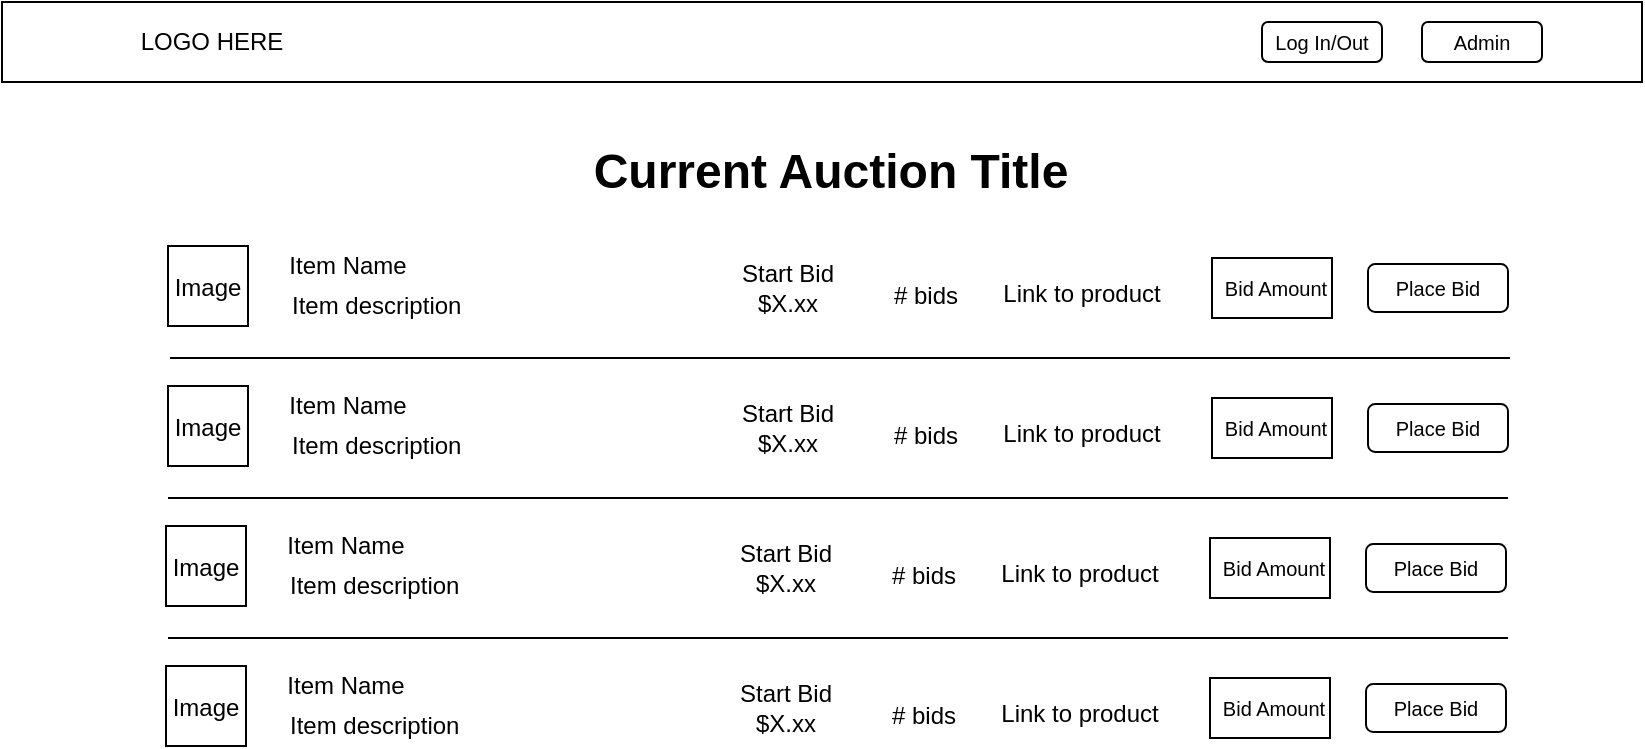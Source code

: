 <mxfile>
    <diagram id="hyLqfFfreGTfDCUPsIdt" name="Page-1">
        <mxGraphModel dx="1204" dy="630" grid="1" gridSize="10" guides="1" tooltips="1" connect="1" arrows="1" fold="1" page="1" pageScale="1" pageWidth="827" pageHeight="1169" math="0" shadow="0">
            <root>
                <mxCell id="0"/>
                <mxCell id="1" parent="0"/>
                <mxCell id="2" value="" style="rounded=0;whiteSpace=wrap;html=1;" parent="1" vertex="1">
                    <mxGeometry width="820" height="40" as="geometry"/>
                </mxCell>
                <mxCell id="3" value="" style="rounded=1;whiteSpace=wrap;html=1;" parent="1" vertex="1">
                    <mxGeometry x="630" y="10" width="60" height="20" as="geometry"/>
                </mxCell>
                <mxCell id="4" value="" style="rounded=1;whiteSpace=wrap;html=1;" parent="1" vertex="1">
                    <mxGeometry x="710" y="10" width="60" height="20" as="geometry"/>
                </mxCell>
                <mxCell id="5" value="LOGO HERE" style="text;html=1;strokeColor=none;fillColor=none;align=center;verticalAlign=middle;whiteSpace=wrap;rounded=0;" parent="1" vertex="1">
                    <mxGeometry x="60" y="5" width="90" height="30" as="geometry"/>
                </mxCell>
                <mxCell id="6" value="Current Auction Title" style="text;strokeColor=none;fillColor=none;html=1;fontSize=24;fontStyle=1;verticalAlign=middle;align=center;" parent="1" vertex="1">
                    <mxGeometry x="364" y="65" width="100" height="40" as="geometry"/>
                </mxCell>
                <mxCell id="7" value="" style="whiteSpace=wrap;html=1;aspect=fixed;" parent="1" vertex="1">
                    <mxGeometry x="83" y="122" width="40" height="40" as="geometry"/>
                </mxCell>
                <mxCell id="8" value="Image" style="text;html=1;strokeColor=none;fillColor=none;align=center;verticalAlign=middle;whiteSpace=wrap;rounded=0;" parent="1" vertex="1">
                    <mxGeometry x="73" y="128" width="60" height="30" as="geometry"/>
                </mxCell>
                <mxCell id="9" value="Item Name" style="text;html=1;strokeColor=none;fillColor=none;align=center;verticalAlign=middle;whiteSpace=wrap;rounded=0;" parent="1" vertex="1">
                    <mxGeometry x="123" y="122" width="100" height="20" as="geometry"/>
                </mxCell>
                <mxCell id="10" value="Item description" style="text;html=1;strokeColor=none;fillColor=none;align=left;verticalAlign=middle;whiteSpace=wrap;rounded=0;" parent="1" vertex="1">
                    <mxGeometry x="143" y="142" width="350" height="20" as="geometry"/>
                </mxCell>
                <mxCell id="11" value="Start Bid&lt;br&gt;$X.xx" style="text;html=1;strokeColor=none;fillColor=none;align=center;verticalAlign=middle;whiteSpace=wrap;rounded=0;" parent="1" vertex="1">
                    <mxGeometry x="363" y="128" width="60" height="30" as="geometry"/>
                </mxCell>
                <mxCell id="12" value="# bids" style="text;html=1;strokeColor=none;fillColor=none;align=center;verticalAlign=middle;whiteSpace=wrap;rounded=0;" parent="1" vertex="1">
                    <mxGeometry x="432" y="132" width="60" height="30" as="geometry"/>
                </mxCell>
                <mxCell id="13" value="Link to product" style="text;html=1;strokeColor=none;fillColor=none;align=center;verticalAlign=middle;whiteSpace=wrap;rounded=0;" parent="1" vertex="1">
                    <mxGeometry x="495" y="131" width="90" height="30" as="geometry"/>
                </mxCell>
                <mxCell id="14" value="" style="rounded=0;whiteSpace=wrap;html=1;" parent="1" vertex="1">
                    <mxGeometry x="605" y="128" width="60" height="30" as="geometry"/>
                </mxCell>
                <mxCell id="15" value="Bid Amount" style="text;html=1;strokeColor=none;fillColor=none;align=center;verticalAlign=middle;whiteSpace=wrap;rounded=0;fontSize=10;" parent="1" vertex="1">
                    <mxGeometry x="597" y="128" width="80" height="30" as="geometry"/>
                </mxCell>
                <mxCell id="16" value="Place Bid" style="rounded=1;whiteSpace=wrap;html=1;fontSize=10;" parent="1" vertex="1">
                    <mxGeometry x="683" y="131" width="70" height="24" as="geometry"/>
                </mxCell>
                <mxCell id="29" value="" style="group" parent="1" vertex="1" connectable="0">
                    <mxGeometry x="72" y="248" width="681" height="54" as="geometry"/>
                </mxCell>
                <mxCell id="18" value="" style="whiteSpace=wrap;html=1;aspect=fixed;" parent="29" vertex="1">
                    <mxGeometry x="10" y="14" width="40" height="40" as="geometry"/>
                </mxCell>
                <mxCell id="19" value="Image" style="text;html=1;strokeColor=none;fillColor=none;align=center;verticalAlign=middle;whiteSpace=wrap;rounded=0;" parent="29" vertex="1">
                    <mxGeometry y="20" width="60" height="30" as="geometry"/>
                </mxCell>
                <mxCell id="20" value="Item Name" style="text;html=1;strokeColor=none;fillColor=none;align=center;verticalAlign=middle;whiteSpace=wrap;rounded=0;" parent="29" vertex="1">
                    <mxGeometry x="50" y="14" width="100" height="20" as="geometry"/>
                </mxCell>
                <mxCell id="21" value="Item description" style="text;html=1;strokeColor=none;fillColor=none;align=left;verticalAlign=middle;whiteSpace=wrap;rounded=0;" parent="29" vertex="1">
                    <mxGeometry x="70" y="34" width="350" height="20" as="geometry"/>
                </mxCell>
                <mxCell id="22" value="Start Bid&lt;br&gt;$X.xx" style="text;html=1;strokeColor=none;fillColor=none;align=center;verticalAlign=middle;whiteSpace=wrap;rounded=0;" parent="29" vertex="1">
                    <mxGeometry x="290" y="20" width="60" height="30" as="geometry"/>
                </mxCell>
                <mxCell id="23" value="# bids" style="text;html=1;strokeColor=none;fillColor=none;align=center;verticalAlign=middle;whiteSpace=wrap;rounded=0;" parent="29" vertex="1">
                    <mxGeometry x="359" y="24" width="60" height="30" as="geometry"/>
                </mxCell>
                <mxCell id="24" value="Link to product" style="text;html=1;strokeColor=none;fillColor=none;align=center;verticalAlign=middle;whiteSpace=wrap;rounded=0;" parent="29" vertex="1">
                    <mxGeometry x="422" y="23" width="90" height="30" as="geometry"/>
                </mxCell>
                <mxCell id="25" value="" style="rounded=0;whiteSpace=wrap;html=1;" parent="29" vertex="1">
                    <mxGeometry x="532" y="20" width="60" height="30" as="geometry"/>
                </mxCell>
                <mxCell id="26" value="Bid Amount" style="text;html=1;strokeColor=none;fillColor=none;align=center;verticalAlign=middle;whiteSpace=wrap;rounded=0;fontSize=10;" parent="29" vertex="1">
                    <mxGeometry x="524" y="20" width="80" height="30" as="geometry"/>
                </mxCell>
                <mxCell id="27" value="Place Bid" style="rounded=1;whiteSpace=wrap;html=1;fontSize=10;" parent="29" vertex="1">
                    <mxGeometry x="610" y="23" width="70" height="24" as="geometry"/>
                </mxCell>
                <mxCell id="28" value="" style="endArrow=none;html=1;fontSize=10;" parent="29" edge="1">
                    <mxGeometry width="50" height="50" relative="1" as="geometry">
                        <mxPoint x="11" as="sourcePoint"/>
                        <mxPoint x="681" as="targetPoint"/>
                    </mxGeometry>
                </mxCell>
                <mxCell id="30" value="" style="group" parent="1" vertex="1" connectable="0">
                    <mxGeometry x="72" y="318" width="681" height="54" as="geometry"/>
                </mxCell>
                <mxCell id="31" value="" style="whiteSpace=wrap;html=1;aspect=fixed;" parent="30" vertex="1">
                    <mxGeometry x="10" y="14" width="40" height="40" as="geometry"/>
                </mxCell>
                <mxCell id="32" value="Image" style="text;html=1;strokeColor=none;fillColor=none;align=center;verticalAlign=middle;whiteSpace=wrap;rounded=0;" parent="30" vertex="1">
                    <mxGeometry y="20" width="60" height="30" as="geometry"/>
                </mxCell>
                <mxCell id="33" value="Item Name" style="text;html=1;strokeColor=none;fillColor=none;align=center;verticalAlign=middle;whiteSpace=wrap;rounded=0;" parent="30" vertex="1">
                    <mxGeometry x="50" y="14" width="100" height="20" as="geometry"/>
                </mxCell>
                <mxCell id="34" value="Item description" style="text;html=1;strokeColor=none;fillColor=none;align=left;verticalAlign=middle;whiteSpace=wrap;rounded=0;" parent="30" vertex="1">
                    <mxGeometry x="70" y="34" width="350" height="20" as="geometry"/>
                </mxCell>
                <mxCell id="35" value="Start Bid&lt;br&gt;$X.xx" style="text;html=1;strokeColor=none;fillColor=none;align=center;verticalAlign=middle;whiteSpace=wrap;rounded=0;" parent="30" vertex="1">
                    <mxGeometry x="290" y="20" width="60" height="30" as="geometry"/>
                </mxCell>
                <mxCell id="36" value="# bids" style="text;html=1;strokeColor=none;fillColor=none;align=center;verticalAlign=middle;whiteSpace=wrap;rounded=0;" parent="30" vertex="1">
                    <mxGeometry x="359" y="24" width="60" height="30" as="geometry"/>
                </mxCell>
                <mxCell id="37" value="Link to product" style="text;html=1;strokeColor=none;fillColor=none;align=center;verticalAlign=middle;whiteSpace=wrap;rounded=0;" parent="30" vertex="1">
                    <mxGeometry x="422" y="23" width="90" height="30" as="geometry"/>
                </mxCell>
                <mxCell id="38" value="" style="rounded=0;whiteSpace=wrap;html=1;" parent="30" vertex="1">
                    <mxGeometry x="532" y="20" width="60" height="30" as="geometry"/>
                </mxCell>
                <mxCell id="39" value="Bid Amount" style="text;html=1;strokeColor=none;fillColor=none;align=center;verticalAlign=middle;whiteSpace=wrap;rounded=0;fontSize=10;" parent="30" vertex="1">
                    <mxGeometry x="524" y="20" width="80" height="30" as="geometry"/>
                </mxCell>
                <mxCell id="40" value="Place Bid" style="rounded=1;whiteSpace=wrap;html=1;fontSize=10;" parent="30" vertex="1">
                    <mxGeometry x="610" y="23" width="70" height="24" as="geometry"/>
                </mxCell>
                <mxCell id="41" value="" style="endArrow=none;html=1;fontSize=10;" parent="30" edge="1">
                    <mxGeometry width="50" height="50" relative="1" as="geometry">
                        <mxPoint x="11" as="sourcePoint"/>
                        <mxPoint x="681" as="targetPoint"/>
                    </mxGeometry>
                </mxCell>
                <mxCell id="42" value="" style="group" parent="1" vertex="1" connectable="0">
                    <mxGeometry x="73" y="178" width="681" height="54" as="geometry"/>
                </mxCell>
                <mxCell id="43" value="" style="whiteSpace=wrap;html=1;aspect=fixed;" parent="42" vertex="1">
                    <mxGeometry x="10" y="14" width="40" height="40" as="geometry"/>
                </mxCell>
                <mxCell id="44" value="Image" style="text;html=1;strokeColor=none;fillColor=none;align=center;verticalAlign=middle;whiteSpace=wrap;rounded=0;" parent="42" vertex="1">
                    <mxGeometry y="20" width="60" height="30" as="geometry"/>
                </mxCell>
                <mxCell id="45" value="Item Name" style="text;html=1;strokeColor=none;fillColor=none;align=center;verticalAlign=middle;whiteSpace=wrap;rounded=0;" parent="42" vertex="1">
                    <mxGeometry x="50" y="14" width="100" height="20" as="geometry"/>
                </mxCell>
                <mxCell id="46" value="Item description" style="text;html=1;strokeColor=none;fillColor=none;align=left;verticalAlign=middle;whiteSpace=wrap;rounded=0;" parent="42" vertex="1">
                    <mxGeometry x="70" y="34" width="350" height="20" as="geometry"/>
                </mxCell>
                <mxCell id="47" value="Start Bid&lt;br&gt;$X.xx" style="text;html=1;strokeColor=none;fillColor=none;align=center;verticalAlign=middle;whiteSpace=wrap;rounded=0;" parent="42" vertex="1">
                    <mxGeometry x="290" y="20" width="60" height="30" as="geometry"/>
                </mxCell>
                <mxCell id="48" value="# bids" style="text;html=1;strokeColor=none;fillColor=none;align=center;verticalAlign=middle;whiteSpace=wrap;rounded=0;" parent="42" vertex="1">
                    <mxGeometry x="359" y="24" width="60" height="30" as="geometry"/>
                </mxCell>
                <mxCell id="49" value="Link to product" style="text;html=1;strokeColor=none;fillColor=none;align=center;verticalAlign=middle;whiteSpace=wrap;rounded=0;" parent="42" vertex="1">
                    <mxGeometry x="422" y="23" width="90" height="30" as="geometry"/>
                </mxCell>
                <mxCell id="50" value="" style="rounded=0;whiteSpace=wrap;html=1;" parent="42" vertex="1">
                    <mxGeometry x="532" y="20" width="60" height="30" as="geometry"/>
                </mxCell>
                <mxCell id="51" value="Bid Amount" style="text;html=1;strokeColor=none;fillColor=none;align=center;verticalAlign=middle;whiteSpace=wrap;rounded=0;fontSize=10;" parent="42" vertex="1">
                    <mxGeometry x="524" y="20" width="80" height="30" as="geometry"/>
                </mxCell>
                <mxCell id="52" value="Place Bid" style="rounded=1;whiteSpace=wrap;html=1;fontSize=10;" parent="42" vertex="1">
                    <mxGeometry x="610" y="23" width="70" height="24" as="geometry"/>
                </mxCell>
                <mxCell id="53" value="" style="endArrow=none;html=1;fontSize=10;" parent="42" edge="1">
                    <mxGeometry width="50" height="50" relative="1" as="geometry">
                        <mxPoint x="11" as="sourcePoint"/>
                        <mxPoint x="681" as="targetPoint"/>
                    </mxGeometry>
                </mxCell>
                <mxCell id="54" value="Log In/Out" style="text;html=1;strokeColor=none;fillColor=none;align=center;verticalAlign=middle;whiteSpace=wrap;rounded=0;fontSize=10;" parent="1" vertex="1">
                    <mxGeometry x="630" y="5" width="60" height="30" as="geometry"/>
                </mxCell>
                <mxCell id="55" value="Admin" style="text;html=1;strokeColor=none;fillColor=none;align=center;verticalAlign=middle;whiteSpace=wrap;rounded=0;fontSize=10;" parent="1" vertex="1">
                    <mxGeometry x="710" y="5" width="60" height="30" as="geometry"/>
                </mxCell>
            </root>
        </mxGraphModel>
    </diagram>
</mxfile>